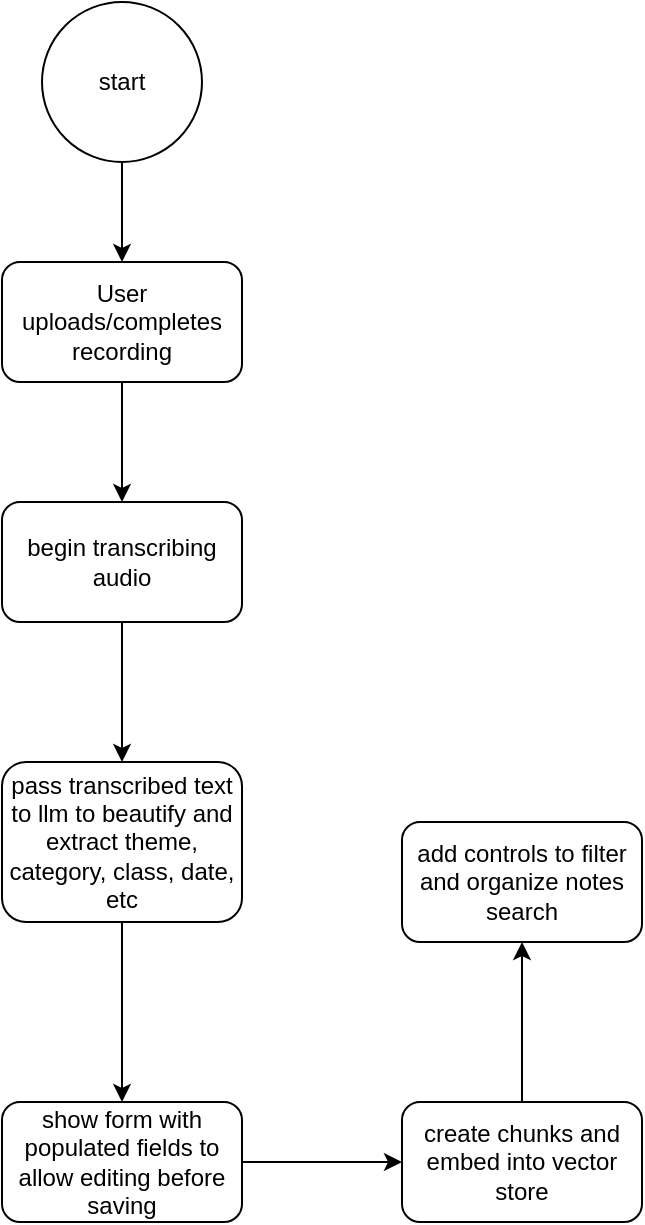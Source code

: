 <mxfile version="28.0.6">
  <diagram name="Page-1" id="DfbCc2UmAkL4X3RudAJZ">
    <mxGraphModel dx="1281" dy="647" grid="1" gridSize="10" guides="1" tooltips="1" connect="1" arrows="1" fold="1" page="1" pageScale="1" pageWidth="850" pageHeight="1100" math="0" shadow="0">
      <root>
        <mxCell id="0" />
        <mxCell id="1" parent="0" />
        <mxCell id="2Tu7SNWu-j6GZI2gFJYH-3" style="edgeStyle=orthogonalEdgeStyle;rounded=0;orthogonalLoop=1;jettySize=auto;html=1;" edge="1" parent="1" source="2Tu7SNWu-j6GZI2gFJYH-1" target="2Tu7SNWu-j6GZI2gFJYH-2">
          <mxGeometry relative="1" as="geometry" />
        </mxCell>
        <mxCell id="2Tu7SNWu-j6GZI2gFJYH-1" value="start" style="ellipse;whiteSpace=wrap;html=1;aspect=fixed;" vertex="1" parent="1">
          <mxGeometry x="70" y="80" width="80" height="80" as="geometry" />
        </mxCell>
        <mxCell id="2Tu7SNWu-j6GZI2gFJYH-6" style="edgeStyle=orthogonalEdgeStyle;rounded=0;orthogonalLoop=1;jettySize=auto;html=1;entryX=0.5;entryY=0;entryDx=0;entryDy=0;" edge="1" parent="1" source="2Tu7SNWu-j6GZI2gFJYH-2" target="2Tu7SNWu-j6GZI2gFJYH-4">
          <mxGeometry relative="1" as="geometry" />
        </mxCell>
        <mxCell id="2Tu7SNWu-j6GZI2gFJYH-2" value="User uploads/completes recording" style="rounded=1;whiteSpace=wrap;html=1;" vertex="1" parent="1">
          <mxGeometry x="50" y="210" width="120" height="60" as="geometry" />
        </mxCell>
        <mxCell id="2Tu7SNWu-j6GZI2gFJYH-7" style="edgeStyle=orthogonalEdgeStyle;rounded=0;orthogonalLoop=1;jettySize=auto;html=1;entryX=0.5;entryY=0;entryDx=0;entryDy=0;" edge="1" parent="1" source="2Tu7SNWu-j6GZI2gFJYH-4" target="2Tu7SNWu-j6GZI2gFJYH-5">
          <mxGeometry relative="1" as="geometry" />
        </mxCell>
        <mxCell id="2Tu7SNWu-j6GZI2gFJYH-4" value="begin transcribing audio" style="rounded=1;whiteSpace=wrap;html=1;" vertex="1" parent="1">
          <mxGeometry x="50" y="330" width="120" height="60" as="geometry" />
        </mxCell>
        <mxCell id="2Tu7SNWu-j6GZI2gFJYH-12" value="" style="edgeStyle=orthogonalEdgeStyle;rounded=0;orthogonalLoop=1;jettySize=auto;html=1;" edge="1" parent="1" source="2Tu7SNWu-j6GZI2gFJYH-5" target="2Tu7SNWu-j6GZI2gFJYH-11">
          <mxGeometry relative="1" as="geometry" />
        </mxCell>
        <mxCell id="2Tu7SNWu-j6GZI2gFJYH-5" value="pass transcribed text to llm to beautify and extract theme, category, class, date, etc" style="rounded=1;whiteSpace=wrap;html=1;" vertex="1" parent="1">
          <mxGeometry x="50" y="460" width="120" height="80" as="geometry" />
        </mxCell>
        <mxCell id="2Tu7SNWu-j6GZI2gFJYH-14" value="" style="edgeStyle=orthogonalEdgeStyle;rounded=0;orthogonalLoop=1;jettySize=auto;html=1;" edge="1" parent="1" source="2Tu7SNWu-j6GZI2gFJYH-11" target="2Tu7SNWu-j6GZI2gFJYH-13">
          <mxGeometry relative="1" as="geometry" />
        </mxCell>
        <mxCell id="2Tu7SNWu-j6GZI2gFJYH-11" value="show form with populated fields to allow editing before saving" style="whiteSpace=wrap;html=1;rounded=1;" vertex="1" parent="1">
          <mxGeometry x="50" y="630" width="120" height="60" as="geometry" />
        </mxCell>
        <mxCell id="2Tu7SNWu-j6GZI2gFJYH-16" value="" style="edgeStyle=orthogonalEdgeStyle;rounded=0;orthogonalLoop=1;jettySize=auto;html=1;" edge="1" parent="1" source="2Tu7SNWu-j6GZI2gFJYH-13" target="2Tu7SNWu-j6GZI2gFJYH-15">
          <mxGeometry relative="1" as="geometry" />
        </mxCell>
        <mxCell id="2Tu7SNWu-j6GZI2gFJYH-13" value="create chunks and embed into vector store" style="whiteSpace=wrap;html=1;rounded=1;" vertex="1" parent="1">
          <mxGeometry x="250" y="630" width="120" height="60" as="geometry" />
        </mxCell>
        <mxCell id="2Tu7SNWu-j6GZI2gFJYH-15" value="add controls to filter and organize notes search" style="whiteSpace=wrap;html=1;rounded=1;" vertex="1" parent="1">
          <mxGeometry x="250" y="490" width="120" height="60" as="geometry" />
        </mxCell>
      </root>
    </mxGraphModel>
  </diagram>
</mxfile>
